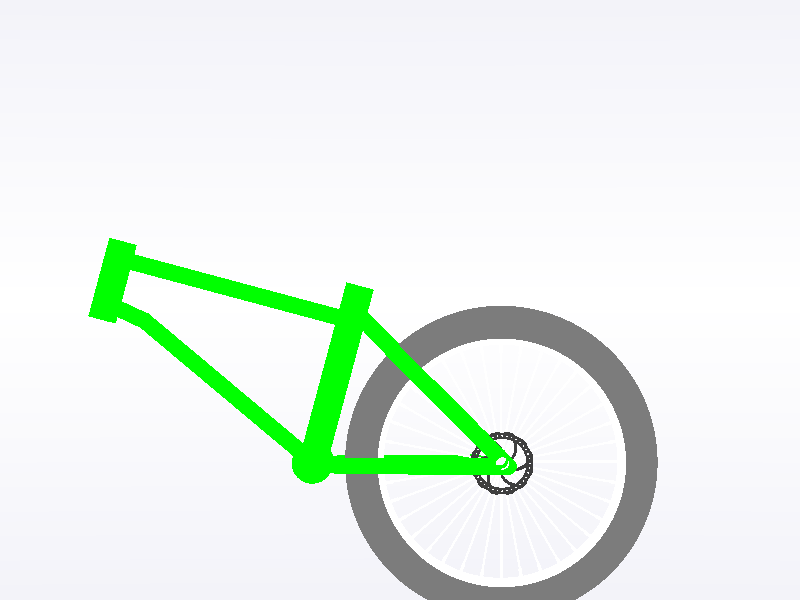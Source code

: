  // PoVRay 3.7 Scene File " ... .pov"
// author:  ...
// date:    ...
//------------------------------------------------------------------------
#version 3.7;
global_settings{ assumed_gamma 1.0 }
#default{ finish{ ambient 0.1 diffuse 0.9 }} 
//------------------------------------------------------------------------
#include "colors.inc"
#include "textures.inc"
#include "glass.inc"
#include "metals.inc"
#include "golds.inc"
#include "stones.inc"
#include "woods.inc"
#include "shapes.inc"
#include "shapes2.inc"
#include "functions.inc"
#include "math.inc"
#include "transforms.inc"


                            // Visao lado esquerdo
#declare Camera_0 = camera {/*ultra_wide_angle*/ angle 15      
                            location  <0.45,0.8,10>
                            right    -x*image_width/image_height
                            look_at   <0.45,0.8,0>}        
                            
                            
                            //Visao traseira
#declare Camera_1 = camera {angle 30     
                            location  <8.0 , 1.0 , 0.0>
                            right    -x*image_width/image_height
                            look_at   <-8.0 , 0.8 , 0.0>} 
                            
                                     
                                     // Visao dalo direito
#declare Camera_dir = camera {/*ultra_wide_angle*/ angle 15      
                            location  <0.0 , 1.0 , -20.0>
                            right    -x*image_width/image_height
                            look_at   <0.0 , 1.0 , 0.0>}
                            
                            
#declare camera_0_0_0_traseira = camera {/*ultra_wide_angle*/ angle 20      
                            location  <10.0 , 3 , 0>
                            right    -x*image_width/image_height
                            look_at   <0 , 0 , 0>}
                            
#declare camera_0_0_0_esquerda = camera {/*ultra_wide_angle*/ angle 15      
                            location  <-0.5 , 0.8 , 15>
                            right    -x*image_width/image_height
                            look_at   <-0.5 , 0.8 , 0>}            
                            
#declare camera_0_0_0_direita = camera {/*ultra_wide_angle*/ angle 15      
                            location  <0 , 0 , -15>
                            right    -x*image_width/image_height
                            look_at   <0 , 0 , 0>}                                                             
                                                                
#declare camera_0_0_0_frente = camera {/*ultra_wide_angle*/ angle 20      
                            location  <-10.0 , 0 , 0>
                            right    -x*image_width/image_height
                            look_at   <0 , 0 , 0>}
                            
#declare camera_0_0_0_cima = camera {/*ultra_wide_angle*/ angle 20      
                            location  <-0 , 15 , 0>
                            right    -x*image_width/image_height
                            look_at   <0 , 0 , 0>}                            
                                                                                                                
                                       
                                       
camera{camera_0_0_0_esquerda }
//------------------------------------------------------------------------
// sun -------------------------------------------------------------------
light_source{<1500,2500, 2500> color White}
// sky -------------------------------------------------------------------
sky_sphere{ pigment{ gradient <0,1,0>
                     color_map{ [0   color rgb<1,1,1>         ]//White
                                [0.4 color rgb<0.14,0.14,0.56>]//~Navy
                                [0.6 color rgb<0.14,0.14,0.56>]//~Navy
                                [1.0 color rgb<1,1,1>         ]//White
                              }
                     scale 2 }
           } // end of sky_sphere 
//------------------------------------------------------------------------
// ground -----------------------------------------------------------------
//---------------------------------<<< settings of squared plane dimensions

#declare RasterScale = 1.0;
#declare RasterHalfLine  = 0.035;  
#declare RasterHalfLineZ = 0.035; 
//-------------------------------------------------------------------------
#macro Raster(RScale, HLine) 
       pigment{ gradient x scale RScale
                color_map{[0.000   color rgbt<1,1,1,0>*0.6]
                          [0+HLine color rgbt<1,1,1,0>*0.6]
                          [0+HLine color rgbt<1,1,1,1>]
                          [1-HLine color rgbt<1,1,1,1>]
                          [1-HLine color rgbt<1,1,1,0>*0.6]
                          [1.000   color rgbt<1,1,1,0>*0.6]} }
 #end// of Raster(RScale, HLine)-macro  

 #declare cor_principal = pigment {color Green}
    #declare finish_chassi = finish {
                                ambient 0.1
                                diffuse 0.9
                                reflection 0.02
                                specular 0.2 
                                metallic
                             } 
                             

#declare chassi = union {
                             
     #declare grossuraTubosRodaTraseira = 0.04 ;   
    // Suporte direito roda traseira                                          
    union {     
      // Parte de cima   
      cylinder {
        <-0.035,-0.011,-0.18>, <-0.95,0.80,-0.043>, grossuraTubosRodaTraseira
        texture {
            pigment { cor_principal } 
            finish { finish_chassi}
        }
        scale <1,1,1> translate <0.5,0.8,0>
      }
    
      // Parte de baixo
      cylinder {
        <-0.01,0,-0.18>, <-1.30,0.02,-0.04>, grossuraTubosRodaTraseira
        texture {
            pigment { cor_principal } 
            finish {finish_chassi}
        }
        scale <1,1,1> translate <0.5,0.8,0>
      }
      rotate<0,0.5,0>     
    }  
    
    // Suporte esquerdo roda traseira                                          
    union {     
      // Parte de cima   
      cylinder {
        <-0.035,-0.011,0.18>, <-0.95,0.80,0.04>, 0.055
        texture {
            pigment { cor_principal } 
            finish { finish_chassi}
        }
        scale <1,1,1> translate <0.5,0.8,0>
      } 
      // Parte de baixo
      cylinder {
        <-0.01,0,0.18>, <-1.30,0.02,0.04>, 0.050
        texture {
            pigment { cor_principal } 
            finish {finish_chassi}
        }
        scale <1,1,1> translate <0.5,0.8,0>
      }
      rotate<0,-0.5,0>    
    } 
    
    
    
    
    
    
    
    // Tubo do selim
    cylinder {
        <-1.25,0,0>, <-0.9,1.15,0>, 0.09
        texture {
            pigment { cor_principal }
            finish {finish_chassi}
        }
        scale <1,1,1> translate <0.5,0.8,0>
    }
       
    
    // conexao tubo selim com suportes
    cylinder {
        <-1.25,0.05,-0.10>, <-1.25,0.05,0.10>, 0.12
        texture {
            pigment { cor_principal }
            finish {finish_chassi}
        }
        scale <1,1,1> translate <0.5,0.8,0>
    }
    
    
    // Barra central superior
    cylinder {
        <-1.0,0.85,0>, <-2.55,1.50,0>, 0.080
        texture {
            pigment { cor_principal }
            finish {finish_chassi}
        }
        scale <1,1,1> translate <0.5,0.8,0>
    }   
    
    
    
    // Barra central Inferior
    union{
    cylinder {
            <-1.25,0.05,0>, <-2.35,1.05,0>, 0.08
            texture {
                pigment { cor_principal }
                finish {finish_chassi}
            }
            scale <1,1,1> translate <0.5,0.8,0>
        }  
        
    
        cylinder {
            <-2.30,1.01,0>, <-2.65,1.25,0>, 0.080
            texture {
                pigment { cor_principal }
                finish {finish_chassi}
            }
            scale <1,1,1> translate <0.5,0.8,0>
        }
    } 
    
    // Conexao guidao-suspensao
    cylinder {
        <-2.70,1.05,0>, <-2.48,1.60,0>, 0.09
        texture {
            pigment { cor_principal }
            finish {finish_chassi}
        }
        scale <1,1,1> translate <0.5,0.8,0>
    }
    
}  



// APAGAR
#declare cor_roda = pigment {color rgb<1.1,1.1,1.1>};
#declare finish_roda = finish {
                            ambient 0.1
                            diffuse 1
                            reflection 0.002
                            specular 0.2
                            metallic
                         }    
          
 #declare disco_freio = union{                    
        difference{
            difference{                
                difference{  
                    difference{
                        cylinder { <0,0,0.01>,<0,0,-0.01>,0.18} 
                        cylinder { <0,0,0.02>,<0,0,-0.02>,0.12}
                    }           
                    
                    #local angulo = 0; 
                    #local totalEsferas = 12;
                    #local i = 0;
                    
                    #while(i < totalEsferas)
                       cylinder {<0,0.25,-0.05>, <0,0.25,0.05>, 0.1 rotate<0,0,angulo>}
                        #declare angulo = angulo + 30;
                        #declare i = i + 1;
                    #end 
                    } 
                      
                    #local angulo = 15; 
                    #local totalEsferas = 12;
                    #local i = 0;
                    
                    #while(i < totalEsferas)
                         cylinder {<0,0.255,-0.05>, <0,0.255,0.05>, 0.1  rotate<0,0,angulo>}
                        #declare angulo = angulo + 30;
                        #declare i = i + 1;
                    #end  
        
            } 
                #local angulo = 0; 
                #local totalEsferas = 36;
                #local i = 0;
                
                #while(i < totalEsferas)
                    cylinder {<0,0.135,-0.1>, <0,0.135,0.1>, 0.0040 texture {pigment { cor_roda } finish { finish_roda}} rotate<0,0,angulo>}
                    #declare angulo = angulo + 10;
                    #declare i = i + 1;
                #end
                
          }             
          
                difference{
                     union{
                        #local total = 6;
                        #local i = 0; 
                        #local angulo = 0 ;
                        
                        #while(i < total)
                                 
                           union{    
                             isosurface { //-------------------------------------------------------------
                              function{
                                 f_spiral(
                                    x,y,z,
                                    1.5,  // distance between windings,
                                    0.01, // thickness,
                                    0.24,  // outer diameter of the spiral,
                                    0,    // not used,
                                    0,    // not used,
                                    0.01   // cross section type
                                 )
                              }          
                            
                             threshold 0
                             max_gradient 5
                             rotate<90,0,0>
                             scale 0.5
                             translate< 0,0,0>
                            } // end of isosurface -------------------------------------------------------
                               
                              rotate <0,0,angulo>  
                           } 
                                   
                            #declare angulo = angulo + 60;
                            #declare i = i + 1;
                        #end   
                        cylinder { <0,0,0.015>,<0,0,-0.015>,0.05} 
                      } 
                      
                    cylinder { <0,0,0.02>,<0,0,-0.02>,0.035}    
                            
                }  
                        
           texture {pigment {color rgb<0.05,0.05,0.05>}
                      finish {
                        ambient 0.1
                        diffuse 1
                        reflection 0.35
                        specular 0.1 
                        metallic
                     }   
                 }
      }
        
        
 #declare pneu = merge{
         torus {
            0.356, 0.05
            texture {
                pigment { color rgb<0.2,0.2,0.2> }
                finish {
                    ambient 0.1
                    diffuse 0.2
                    reflection 0.0009 
                }
            }
            scale <1.9,1.9,1.9> rotate <90,0,0>
        } 
 }


          
 #declare ini_lado_esq = 0.135;
 #declare ini_lado_dirr = 0.045;         

 #declare roda = union{
  
        // Roda       
        difference{
             cylinder {<0, 0, 0>, <0, 0, 0.18>, 0.61 }
             cylinder {<0, 0, -0.1>,<0, 0, 0.19>, 0.58 }
        } 
         
        // Centro da roda    
        difference{
             merge{
                cylinder {<0, 0, ini_lado_esq>, <0, 0, ini_lado_dirr>, 0.048 }
                cylinder {<0, 0, ini_lado_esq-0.01>, <0, 0, ini_lado_esq>, 0.052 }
                cylinder {<0, 0, ini_lado_dirr-0.01>, <0, 0, ini_lado_dirr>, 0.052 } 
              }
             cylinder {<0, 0, -0.1>, <0, 0, 0.19>, 0.036 } 
        }
        texture { pigment { cor_roda } finish { finish_roda} }
  }
  
  
  #declare aros = merge{
  #declare grossura_aros = 0.0055;
     difference{
               //Aros roda dianteira 
              merge{
                // LADO ESQUERDO
                  #local i = 0;
                  #local numAros = 9;
                  #local angulo = 0;
                  #while(i < numAros)
                    union{
                        cylinder {<0, 0, ini_lado_esq-0.0055>, <0, 0.58, ini_lado_dirr>, grossura_aros}
                        cylinder {<0, 0.54, ini_lado_dirr+0.005>, <0, 0.58, ini_lado_dirr>, grossura_aros+0.003}
                        rotate<0,0,angulo>
                    }
                    #declare angulo = angulo + 40;
                    #declare i = i + 1;
                  #end

                  #local i = 0;
                  #local numAros = 9;
                  #local angulo = 20;
                  
                  #while(i < numAros)
                    union{
                        cylinder {<0, 0, ini_lado_esq-0.0055>, <0, 0.58, ini_lado_esq>, grossura_aros}
                        cylinder {<0, 0.54, ini_lado_esq+0.005>, <0, 0.58, ini_lado_esq>, grossura_aros+0.003}
                         rotate<0,0,angulo>
                    }
                    #declare angulo = angulo + 40;
                    #declare i = i + 1;
                  #end
              
                  //LADO DIREITO 
                  #local i = 0;
                  #local numAros = 9;
                  #local angulo = 10;
                  #while(i < numAros)
                    union{
                        cylinder {<0, 0, ini_lado_dirr+0.0055>, <0, 0.58, ini_lado_esq>, grossura_aros}
                        cylinder {<0, 0.54, ini_lado_esq-0.005>, <0, 0.58, ini_lado_esq>, grossura_aros+0.003}
                        rotate<0,0,angulo>
                    }
                    #declare angulo = angulo + 40;
                    #declare i = i + 1;
                  #end
         
                  #local i = 0;
                  #local numAros = 9;
                  #local angulo = 30;
                  #while(i < numAros)
                    union{
                        cylinder {<0, 0, ini_lado_dirr+0.0055>, <0, 0.58, ini_lado_dirr>, grossura_aros}
                        cylinder {<0, 0.54, ini_lado_dirr-0.005>, <0, 0.58, ini_lado_dirr>, grossura_aros+0.003}
                        rotate<0,0,angulo>
                    }
                    #declare angulo = angulo + 40;
                    #declare i = i + 1;
                  #end
              }
                
               cylinder {<0, 0, -0.1>, <0, 0, 0.19>, 0.036 } 
              
           }
           texture {pigment { cor_roda } finish { finish_roda}}
  }        
     

  #declare roda_toda = merge{
            object {roda translate<0,0,-(ini_lado_dirr+0.05)>}
            object {aros translate<0,0,-(ini_lado_dirr+0.05)>}
            object {pneu} 
            object {disco_freio translate<0,0,0.12>} 
  } 
    
  #declare roda_traseira = union { 
         object{roda_toda }
            
} 
    
   
   
#declare chassi = merge{
     #declare grossuraTubosRodaTraseira = 0.04 ;
     #declare tamBarraSuporteRoda = 0.75; 
     #declare espacamentoSuporteRoda = 0.19;
     
     #declare cor_principal = pigment {color Green}
     #declare finish_chassi = finish { ambient 0.1 diffuse 0.9 reflection 0.05 specular 0.2 metallic} 
         
      // Suporte Esquerdo roda traseira     
      difference{    
           merge{
              cylinder { <0,0,0>, <-(tamBarraSuporteRoda+0.05),0,0>, grossuraTubosRodaTraseira rotate<0,0,-45> }
              cylinder { <0,0,0>, <-tamBarraSuporteRoda,0,0>, grossuraTubosRodaTraseira }
              sphere { <0,0,0>, 0.0395}
              cylinder {<-tamBarraSuporteRoda+0.02,0,0.005>, <-tamBarraSuporteRoda-0.18,0,-0.105>, grossuraTubosRodaTraseira rotate<0,0,0> }
              cylinder {<-tamBarraSuporteRoda-0.03,0,0.0045>, <-tamBarraSuporteRoda-0.36,0,-0.13>, grossuraTubosRodaTraseira rotate<0,0,-45> }
           }
           
           cylinder {<0, 0, -10>, <0, 0, 10>, 0.032 translate <-0.03,0.015,0> }
           rotate <0,-3,0> translate<0.03,-0.012,espacamentoSuporteRoda>
      }
        
      // Suporte lado Direito
      difference{    
           merge{
              cylinder { <0,0,0>, <-(tamBarraSuporteRoda+0.05),0,0>, grossuraTubosRodaTraseira rotate<0,0,-45> }
              cylinder { <0,0,0>, <-tamBarraSuporteRoda,0,0>, grossuraTubosRodaTraseira }
              sphere { <0,0,0>, 0.0395} 
              cylinder {<-tamBarraSuporteRoda+0.02,0,0.005>, <-tamBarraSuporteRoda-0.18,0,0.105>, grossuraTubosRodaTraseira rotate<0,0,0> }
              cylinder {<-tamBarraSuporteRoda-0.03,0,-0.003>, <-tamBarraSuporteRoda-0.36,0,0.13>, grossuraTubosRodaTraseira rotate<0,0,-45> }
             }
           
           cylinder {<0, 0, -10>, <0, 0, 10>, 0.032 translate <-0.03,0.015,0> }
           rotate <0,3,0>  translate<0.03,-0.012,-espacamentoSuporteRoda>
      }      
      
    
       // Tubo do selim
       merge{
           cylinder {  <0,0,-0.12>, <0,0,0.12>, 0.1  }
           cylinder { <0,0.05,0>, <0,0.9,0>, 0.07  rotate <0,0,-15>}  
           translate <-tamBarraSuporteRoda-0.18,0,0>
       }    
         
       merge{  

           // Barra central superior
           cylinder { <0,0,0>, <1.2,0,0>, grossuraTubosRodaTraseira rotate<0,0,165> translate <-tamBarraSuporteRoda,0.7,0>}   
           
           // Barra central inferior  
           cylinder { <0,0,0>, <1.10,0,0>, grossuraTubosRodaTraseira rotate<0,0,-220> translate <-tamBarraSuporteRoda-0.18,0,0>}
           cylinder { <0,0,0>, <0.2,0,0>, grossuraTubosRodaTraseira rotate<0,0,155> translate <-1.75,0.692,0>}
               
           // Conexao guidao-chassi-amortecedor   
           cylinder { <0,0.5,0>, <0,0.9,0>, 0.07  rotate <0,0,-15> translate <-2.10,0.22,0>}                                                        
        }
          
                           
        texture {
                pigment { cor_principal }
                finish {finish_chassi}
        }       

}   
   
object {roda_traseira }   
object {chassi}

        
                
         
            
